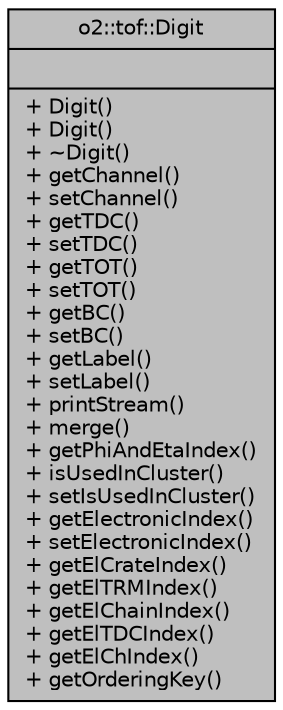 digraph "o2::tof::Digit"
{
 // INTERACTIVE_SVG=YES
  bgcolor="transparent";
  edge [fontname="Helvetica",fontsize="10",labelfontname="Helvetica",labelfontsize="10"];
  node [fontname="Helvetica",fontsize="10",shape=record];
  Node1 [label="{o2::tof::Digit\n||+ Digit()\l+ Digit()\l+ ~Digit()\l+ getChannel()\l+ setChannel()\l+ getTDC()\l+ setTDC()\l+ getTOT()\l+ setTOT()\l+ getBC()\l+ setBC()\l+ getLabel()\l+ setLabel()\l+ printStream()\l+ merge()\l+ getPhiAndEtaIndex()\l+ isUsedInCluster()\l+ setIsUsedInCluster()\l+ getElectronicIndex()\l+ setElectronicIndex()\l+ getElCrateIndex()\l+ getElTRMIndex()\l+ getElChainIndex()\l+ getElTDCIndex()\l+ getElChIndex()\l+ getOrderingKey()\l}",height=0.2,width=0.4,color="black", fillcolor="grey75", style="filled", fontcolor="black"];
}
